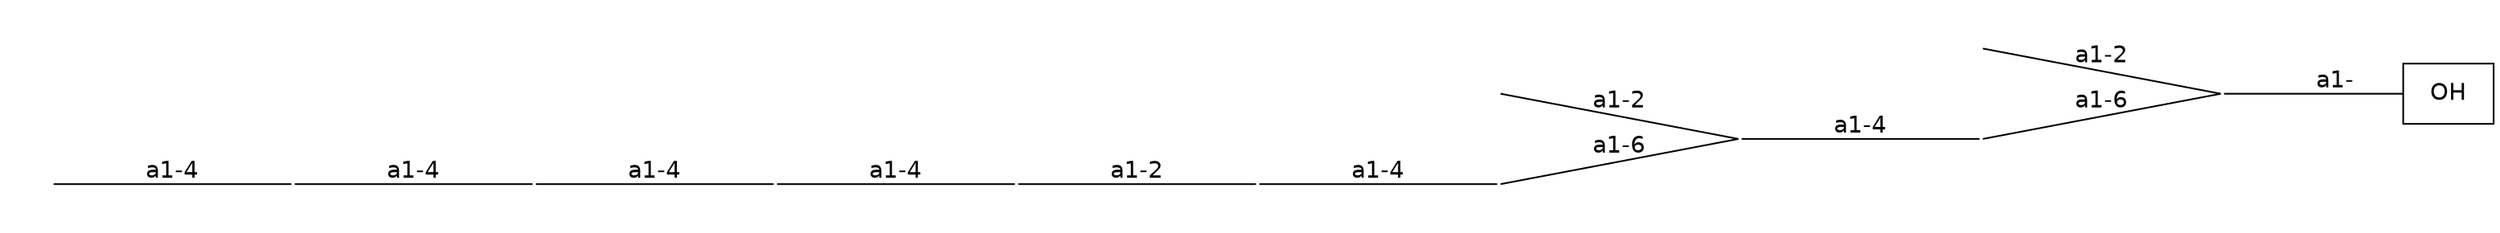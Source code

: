 graph G {graph [splines=false dpi=72 outputorder="edgesfirst"];
node [shape="none" fontname=DejaVuSans labelfontsize=12 label="none" size=50 fixedsize="true" scale="true"];
edge [labelfontsize=12 fontname=DejaVuSans labeldistance=1.2 labelangle=320.0];
rankdir=LR nodesep="0.05" ranksep="0.8";
0 [shape=box label="OH"]
1 [label="" height="0.7" image="includes/MolecularMetadata/Sugars/SNFG_Symbol_Images/DMan.svg"];
2 [label="" height="0.7" image="includes/MolecularMetadata/Sugars/SNFG_Symbol_Images/LFuc.svg"];
3 [label="" height="0.7" image="includes/MolecularMetadata/Sugars/SNFG_Symbol_Images/DGlc.svg"];
4 [label="" height="0.7" image="includes/MolecularMetadata/Sugars/SNFG_Symbol_Images/DMan.svg"];
5 [label="" height="0.7" image="includes/MolecularMetadata/Sugars/SNFG_Symbol_Images/LFuc.svg"];
6 [label="" height="0.7" image="includes/MolecularMetadata/Sugars/SNFG_Symbol_Images/DGlc.svg"];
7 [label="" height="0.7" image="includes/MolecularMetadata/Sugars/SNFG_Symbol_Images/DGlc.svg"];
8 [label="" height="0.7" image="includes/MolecularMetadata/Sugars/SNFG_Symbol_Images/DGlc.svg"];
9 [label="" height="0.7" image="includes/MolecularMetadata/Sugars/SNFG_Symbol_Images/DGlc.svg"];
10 [label="" height="0.7" image="includes/MolecularMetadata/Sugars/SNFG_Symbol_Images/DGlc.svg"];
11 [label="" height="0.7" image="includes/MolecularMetadata/Sugars/SNFG_Symbol_Images/DGlc.svg"];
12 [label="" height="0.7" image="includes/MolecularMetadata/Sugars/SNFG_Symbol_Images/DGlc.svg"];
1--0 [label="a1-" headclip=true tailclip=false];
2--1 [label="a1-2" headclip=false tailclip=false];
3--1 [label="a1-6" headclip=false tailclip=false];
4--3 [label="a1-4" headclip=false tailclip=false];
5--4 [label="a1-2" headclip=false tailclip=false];
6--4 [label="a1-6" headclip=false tailclip=false];
7--6 [label="a1-4" headclip=false tailclip=false];
8--7 [label="a1-2" headclip=false tailclip=false];
9--8 [label="a1-4" headclip=false tailclip=false];
10--9 [label="a1-4" headclip=false tailclip=false];
11--10 [label="a1-4" headclip=false tailclip=false];
12--11 [label="a1-4" headclip=false tailclip=false];
}

